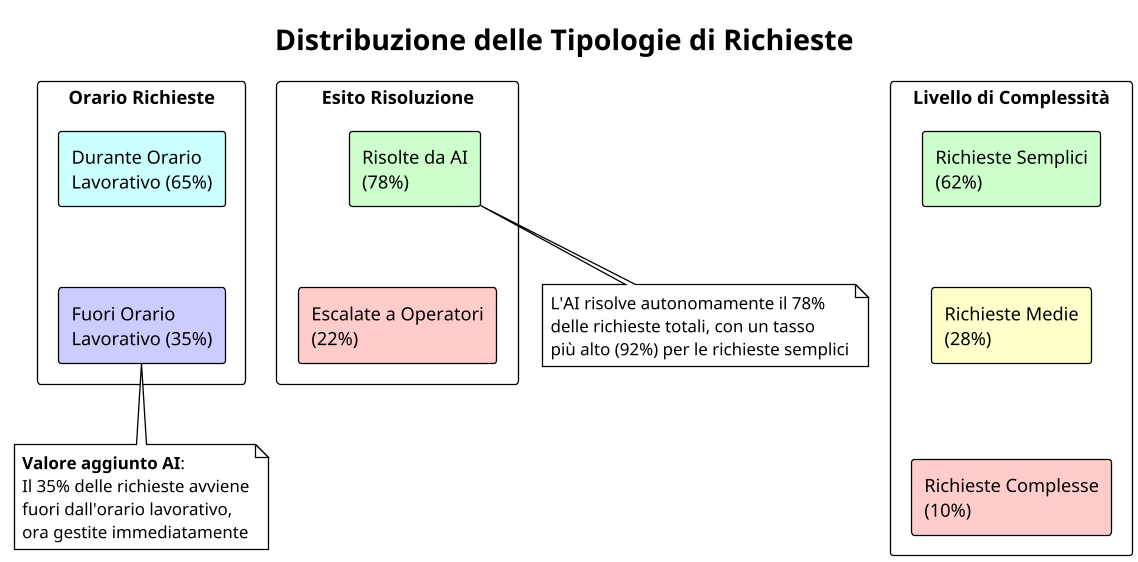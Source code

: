 @startuml Request Types Distribution
!theme plain
skinparam backgroundColor white

title Distribuzione delle Tipologie di Richieste

scale 1.3

skinparam rectangleBorderColor black
skinparam rectangleBackgroundColor white

rectangle "Livello di Complessità" {
  rectangle "Richieste Semplici\n(62%)" as Simple #CCFFCC
  rectangle "Richieste Medie\n(28%)" as Medium #FFFFCC
  rectangle "Richieste Complesse\n(10%)" as Complex #FFCCCC
}

rectangle "Orario Richieste" {
  rectangle "Durante Orario\nLavorativo (65%)" as WorkHours #CCFFFF
  rectangle "Fuori Orario\nLavorativo (35%)" as AfterHours #CCCCFF
}

rectangle "Esito Risoluzione" {
  rectangle "Risolte da AI\n(78%)" as AIResolved #CCFFCC
  rectangle "Escalate a Operatori\n(22%)" as HumanResolved #FFCCCC
}

Simple -[hidden]-> Medium
Medium -[hidden]-> Complex

WorkHours -[hidden]-> AfterHours

AIResolved -[hidden]-> HumanResolved

note bottom of AfterHours
  **Valore aggiunto AI**: 
  Il 35% delle richieste avviene
  fuori dall'orario lavorativo,
  ora gestite immediatamente
end note

note bottom of AIResolved
  L'AI risolve autonomamente il 78%
  delle richieste totali, con un tasso
  più alto (92%) per le richieste semplici
end note

@enduml
